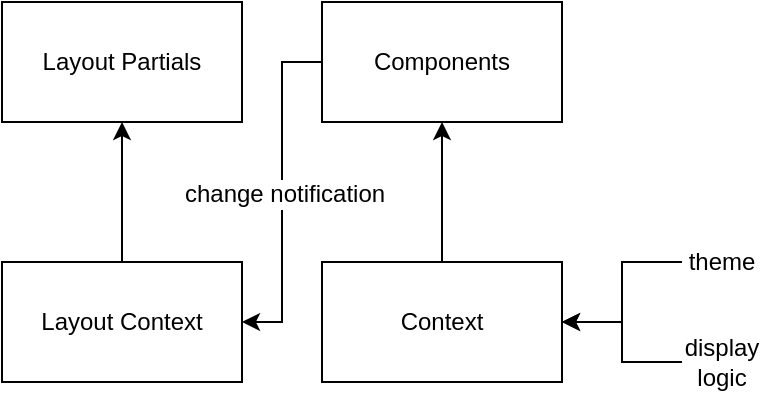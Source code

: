 <mxfile version="11.1.4" type="github"><diagram id="UHOmpJzg8mBdwJt-5yJ_" name="Page-1"><mxGraphModel dx="916" dy="490" grid="1" gridSize="10" guides="1" tooltips="1" connect="1" arrows="1" fold="1" page="1" pageScale="1" pageWidth="827" pageHeight="1169" math="0" shadow="0"><root><mxCell id="0"/><mxCell id="1" parent="0"/><mxCell id="pdqxu6UFwmg3oSgKjDC5-4" style="edgeStyle=orthogonalEdgeStyle;rounded=0;orthogonalLoop=1;jettySize=auto;html=1;" edge="1" parent="1" source="pdqxu6UFwmg3oSgKjDC5-2" target="pdqxu6UFwmg3oSgKjDC5-5"><mxGeometry relative="1" as="geometry"><mxPoint x="340" y="290" as="targetPoint"/></mxGeometry></mxCell><mxCell id="pdqxu6UFwmg3oSgKjDC5-2" value="Context" style="rounded=0;whiteSpace=wrap;html=1;" vertex="1" parent="1"><mxGeometry x="280" y="320" width="120" height="60" as="geometry"/></mxCell><mxCell id="pdqxu6UFwmg3oSgKjDC5-14" style="edgeStyle=orthogonalEdgeStyle;rounded=0;orthogonalLoop=1;jettySize=auto;html=1;entryX=1;entryY=0.5;entryDx=0;entryDy=0;" edge="1" parent="1" source="pdqxu6UFwmg3oSgKjDC5-5" target="pdqxu6UFwmg3oSgKjDC5-11"><mxGeometry relative="1" as="geometry"/></mxCell><mxCell id="pdqxu6UFwmg3oSgKjDC5-15" value="change notification" style="text;html=1;resizable=0;points=[];align=center;verticalAlign=middle;labelBackgroundColor=#ffffff;" vertex="1" connectable="0" parent="pdqxu6UFwmg3oSgKjDC5-14"><mxGeometry x="0.012" y="1" relative="1" as="geometry"><mxPoint as="offset"/></mxGeometry></mxCell><mxCell id="pdqxu6UFwmg3oSgKjDC5-5" value="Components" style="rounded=0;whiteSpace=wrap;html=1;" vertex="1" parent="1"><mxGeometry x="280" y="190" width="120" height="60" as="geometry"/></mxCell><mxCell id="pdqxu6UFwmg3oSgKjDC5-10" style="edgeStyle=orthogonalEdgeStyle;rounded=0;orthogonalLoop=1;jettySize=auto;html=1;" edge="1" parent="1" source="pdqxu6UFwmg3oSgKjDC5-7" target="pdqxu6UFwmg3oSgKjDC5-2"><mxGeometry relative="1" as="geometry"/></mxCell><mxCell id="pdqxu6UFwmg3oSgKjDC5-7" value="theme" style="text;html=1;strokeColor=none;fillColor=none;align=center;verticalAlign=middle;whiteSpace=wrap;rounded=0;" vertex="1" parent="1"><mxGeometry x="460" y="310" width="40" height="20" as="geometry"/></mxCell><mxCell id="pdqxu6UFwmg3oSgKjDC5-9" style="edgeStyle=orthogonalEdgeStyle;rounded=0;orthogonalLoop=1;jettySize=auto;html=1;" edge="1" parent="1" source="pdqxu6UFwmg3oSgKjDC5-8" target="pdqxu6UFwmg3oSgKjDC5-2"><mxGeometry relative="1" as="geometry"/></mxCell><mxCell id="pdqxu6UFwmg3oSgKjDC5-8" value="display logic" style="text;html=1;strokeColor=none;fillColor=none;align=center;verticalAlign=middle;whiteSpace=wrap;rounded=0;" vertex="1" parent="1"><mxGeometry x="460" y="360" width="40" height="20" as="geometry"/></mxCell><mxCell id="pdqxu6UFwmg3oSgKjDC5-13" style="edgeStyle=orthogonalEdgeStyle;rounded=0;orthogonalLoop=1;jettySize=auto;html=1;" edge="1" parent="1" source="pdqxu6UFwmg3oSgKjDC5-11" target="pdqxu6UFwmg3oSgKjDC5-12"><mxGeometry relative="1" as="geometry"/></mxCell><mxCell id="pdqxu6UFwmg3oSgKjDC5-11" value="Layout Context" style="rounded=0;whiteSpace=wrap;html=1;" vertex="1" parent="1"><mxGeometry x="120" y="320" width="120" height="60" as="geometry"/></mxCell><mxCell id="pdqxu6UFwmg3oSgKjDC5-12" value="Layout Partials" style="rounded=0;whiteSpace=wrap;html=1;" vertex="1" parent="1"><mxGeometry x="120" y="190" width="120" height="60" as="geometry"/></mxCell></root></mxGraphModel></diagram></mxfile>